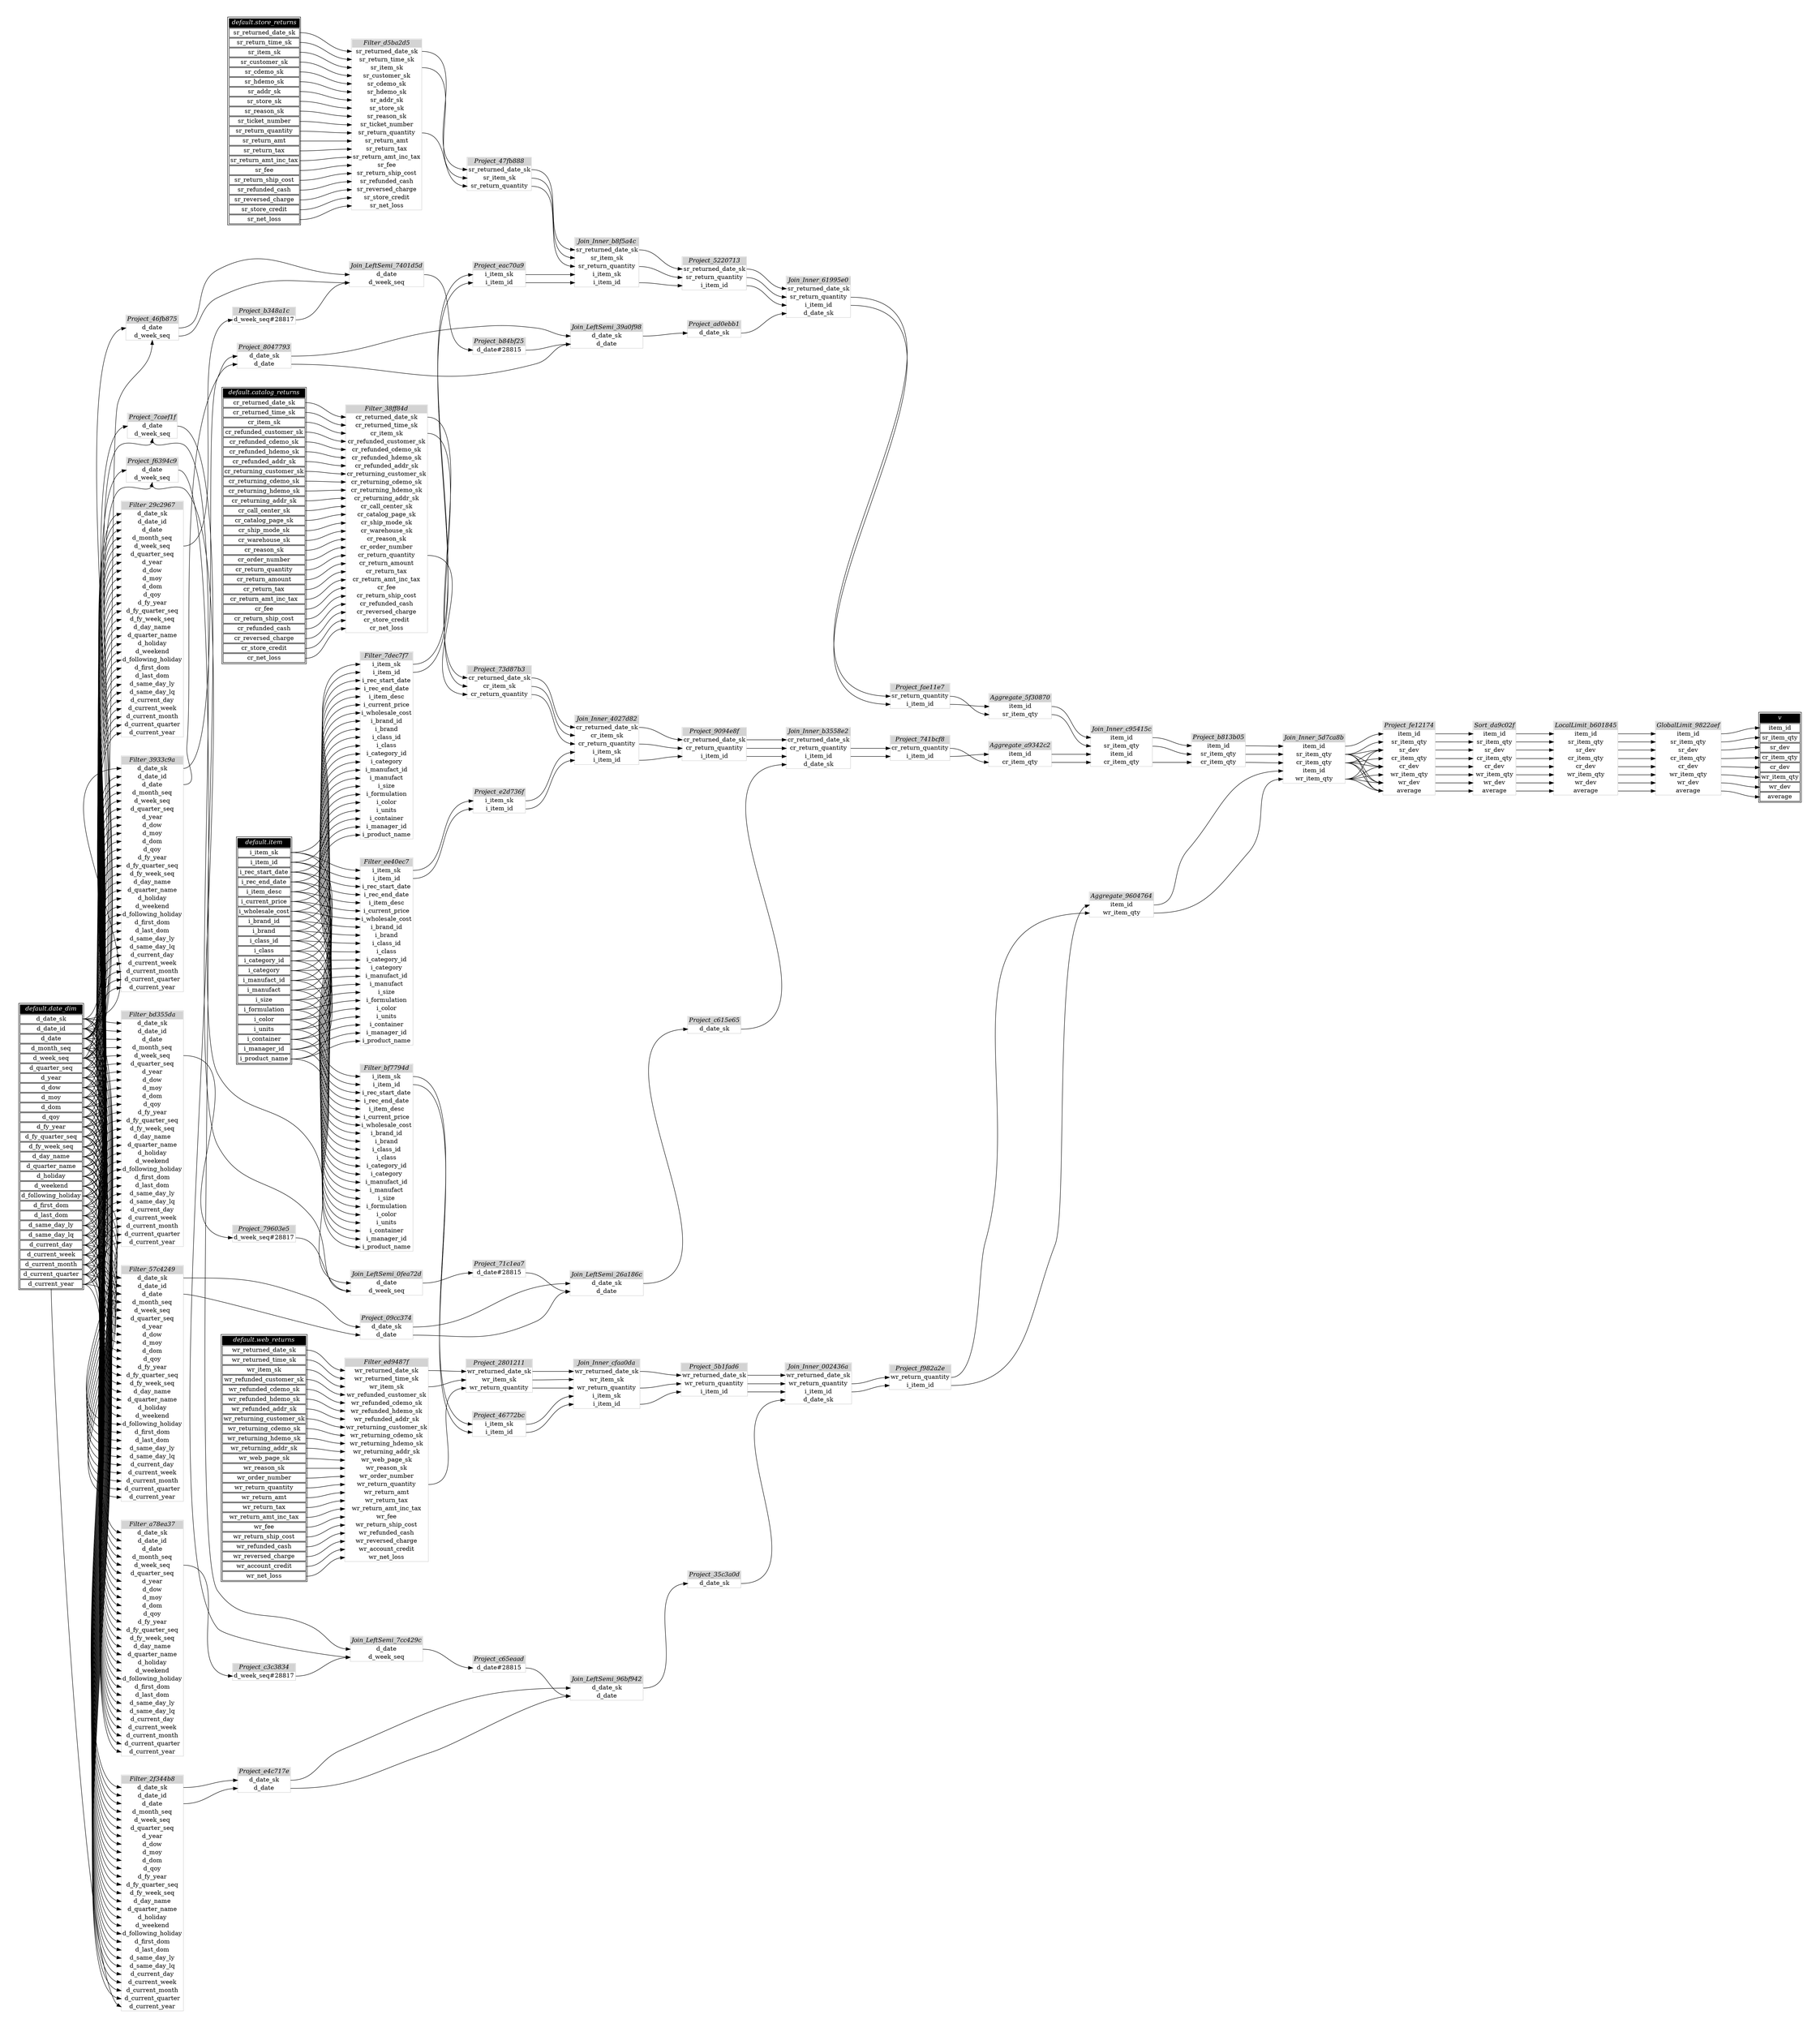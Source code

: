 // Automatically generated by TPCDSFlowTestSuite


digraph {
  graph [pad="0.5" nodesep="0.5" ranksep="1" fontname="Helvetica" rankdir=LR];
  node [shape=plaintext]

  
"Aggregate_5f30870" [label=<
<table color="lightgray" border="1" cellborder="0" cellspacing="0">
  <tr><td bgcolor="lightgray" port="nodeName"><i>Aggregate_5f30870</i></td></tr>
  <tr><td port="0">item_id</td></tr>
<tr><td port="1">sr_item_qty</td></tr>
</table>>];
     

"Aggregate_9604764" [label=<
<table color="lightgray" border="1" cellborder="0" cellspacing="0">
  <tr><td bgcolor="lightgray" port="nodeName"><i>Aggregate_9604764</i></td></tr>
  <tr><td port="0">item_id</td></tr>
<tr><td port="1">wr_item_qty</td></tr>
</table>>];
     

"Aggregate_a9342c2" [label=<
<table color="lightgray" border="1" cellborder="0" cellspacing="0">
  <tr><td bgcolor="lightgray" port="nodeName"><i>Aggregate_a9342c2</i></td></tr>
  <tr><td port="0">item_id</td></tr>
<tr><td port="1">cr_item_qty</td></tr>
</table>>];
     

"Filter_29c2967" [label=<
<table color="lightgray" border="1" cellborder="0" cellspacing="0">
  <tr><td bgcolor="lightgray" port="nodeName"><i>Filter_29c2967</i></td></tr>
  <tr><td port="0">d_date_sk</td></tr>
<tr><td port="1">d_date_id</td></tr>
<tr><td port="2">d_date</td></tr>
<tr><td port="3">d_month_seq</td></tr>
<tr><td port="4">d_week_seq</td></tr>
<tr><td port="5">d_quarter_seq</td></tr>
<tr><td port="6">d_year</td></tr>
<tr><td port="7">d_dow</td></tr>
<tr><td port="8">d_moy</td></tr>
<tr><td port="9">d_dom</td></tr>
<tr><td port="10">d_qoy</td></tr>
<tr><td port="11">d_fy_year</td></tr>
<tr><td port="12">d_fy_quarter_seq</td></tr>
<tr><td port="13">d_fy_week_seq</td></tr>
<tr><td port="14">d_day_name</td></tr>
<tr><td port="15">d_quarter_name</td></tr>
<tr><td port="16">d_holiday</td></tr>
<tr><td port="17">d_weekend</td></tr>
<tr><td port="18">d_following_holiday</td></tr>
<tr><td port="19">d_first_dom</td></tr>
<tr><td port="20">d_last_dom</td></tr>
<tr><td port="21">d_same_day_ly</td></tr>
<tr><td port="22">d_same_day_lq</td></tr>
<tr><td port="23">d_current_day</td></tr>
<tr><td port="24">d_current_week</td></tr>
<tr><td port="25">d_current_month</td></tr>
<tr><td port="26">d_current_quarter</td></tr>
<tr><td port="27">d_current_year</td></tr>
</table>>];
     

"Filter_2f344b8" [label=<
<table color="lightgray" border="1" cellborder="0" cellspacing="0">
  <tr><td bgcolor="lightgray" port="nodeName"><i>Filter_2f344b8</i></td></tr>
  <tr><td port="0">d_date_sk</td></tr>
<tr><td port="1">d_date_id</td></tr>
<tr><td port="2">d_date</td></tr>
<tr><td port="3">d_month_seq</td></tr>
<tr><td port="4">d_week_seq</td></tr>
<tr><td port="5">d_quarter_seq</td></tr>
<tr><td port="6">d_year</td></tr>
<tr><td port="7">d_dow</td></tr>
<tr><td port="8">d_moy</td></tr>
<tr><td port="9">d_dom</td></tr>
<tr><td port="10">d_qoy</td></tr>
<tr><td port="11">d_fy_year</td></tr>
<tr><td port="12">d_fy_quarter_seq</td></tr>
<tr><td port="13">d_fy_week_seq</td></tr>
<tr><td port="14">d_day_name</td></tr>
<tr><td port="15">d_quarter_name</td></tr>
<tr><td port="16">d_holiday</td></tr>
<tr><td port="17">d_weekend</td></tr>
<tr><td port="18">d_following_holiday</td></tr>
<tr><td port="19">d_first_dom</td></tr>
<tr><td port="20">d_last_dom</td></tr>
<tr><td port="21">d_same_day_ly</td></tr>
<tr><td port="22">d_same_day_lq</td></tr>
<tr><td port="23">d_current_day</td></tr>
<tr><td port="24">d_current_week</td></tr>
<tr><td port="25">d_current_month</td></tr>
<tr><td port="26">d_current_quarter</td></tr>
<tr><td port="27">d_current_year</td></tr>
</table>>];
     

"Filter_38ff84d" [label=<
<table color="lightgray" border="1" cellborder="0" cellspacing="0">
  <tr><td bgcolor="lightgray" port="nodeName"><i>Filter_38ff84d</i></td></tr>
  <tr><td port="0">cr_returned_date_sk</td></tr>
<tr><td port="1">cr_returned_time_sk</td></tr>
<tr><td port="2">cr_item_sk</td></tr>
<tr><td port="3">cr_refunded_customer_sk</td></tr>
<tr><td port="4">cr_refunded_cdemo_sk</td></tr>
<tr><td port="5">cr_refunded_hdemo_sk</td></tr>
<tr><td port="6">cr_refunded_addr_sk</td></tr>
<tr><td port="7">cr_returning_customer_sk</td></tr>
<tr><td port="8">cr_returning_cdemo_sk</td></tr>
<tr><td port="9">cr_returning_hdemo_sk</td></tr>
<tr><td port="10">cr_returning_addr_sk</td></tr>
<tr><td port="11">cr_call_center_sk</td></tr>
<tr><td port="12">cr_catalog_page_sk</td></tr>
<tr><td port="13">cr_ship_mode_sk</td></tr>
<tr><td port="14">cr_warehouse_sk</td></tr>
<tr><td port="15">cr_reason_sk</td></tr>
<tr><td port="16">cr_order_number</td></tr>
<tr><td port="17">cr_return_quantity</td></tr>
<tr><td port="18">cr_return_amount</td></tr>
<tr><td port="19">cr_return_tax</td></tr>
<tr><td port="20">cr_return_amt_inc_tax</td></tr>
<tr><td port="21">cr_fee</td></tr>
<tr><td port="22">cr_return_ship_cost</td></tr>
<tr><td port="23">cr_refunded_cash</td></tr>
<tr><td port="24">cr_reversed_charge</td></tr>
<tr><td port="25">cr_store_credit</td></tr>
<tr><td port="26">cr_net_loss</td></tr>
</table>>];
     

"Filter_3933c9a" [label=<
<table color="lightgray" border="1" cellborder="0" cellspacing="0">
  <tr><td bgcolor="lightgray" port="nodeName"><i>Filter_3933c9a</i></td></tr>
  <tr><td port="0">d_date_sk</td></tr>
<tr><td port="1">d_date_id</td></tr>
<tr><td port="2">d_date</td></tr>
<tr><td port="3">d_month_seq</td></tr>
<tr><td port="4">d_week_seq</td></tr>
<tr><td port="5">d_quarter_seq</td></tr>
<tr><td port="6">d_year</td></tr>
<tr><td port="7">d_dow</td></tr>
<tr><td port="8">d_moy</td></tr>
<tr><td port="9">d_dom</td></tr>
<tr><td port="10">d_qoy</td></tr>
<tr><td port="11">d_fy_year</td></tr>
<tr><td port="12">d_fy_quarter_seq</td></tr>
<tr><td port="13">d_fy_week_seq</td></tr>
<tr><td port="14">d_day_name</td></tr>
<tr><td port="15">d_quarter_name</td></tr>
<tr><td port="16">d_holiday</td></tr>
<tr><td port="17">d_weekend</td></tr>
<tr><td port="18">d_following_holiday</td></tr>
<tr><td port="19">d_first_dom</td></tr>
<tr><td port="20">d_last_dom</td></tr>
<tr><td port="21">d_same_day_ly</td></tr>
<tr><td port="22">d_same_day_lq</td></tr>
<tr><td port="23">d_current_day</td></tr>
<tr><td port="24">d_current_week</td></tr>
<tr><td port="25">d_current_month</td></tr>
<tr><td port="26">d_current_quarter</td></tr>
<tr><td port="27">d_current_year</td></tr>
</table>>];
     

"Filter_57c4249" [label=<
<table color="lightgray" border="1" cellborder="0" cellspacing="0">
  <tr><td bgcolor="lightgray" port="nodeName"><i>Filter_57c4249</i></td></tr>
  <tr><td port="0">d_date_sk</td></tr>
<tr><td port="1">d_date_id</td></tr>
<tr><td port="2">d_date</td></tr>
<tr><td port="3">d_month_seq</td></tr>
<tr><td port="4">d_week_seq</td></tr>
<tr><td port="5">d_quarter_seq</td></tr>
<tr><td port="6">d_year</td></tr>
<tr><td port="7">d_dow</td></tr>
<tr><td port="8">d_moy</td></tr>
<tr><td port="9">d_dom</td></tr>
<tr><td port="10">d_qoy</td></tr>
<tr><td port="11">d_fy_year</td></tr>
<tr><td port="12">d_fy_quarter_seq</td></tr>
<tr><td port="13">d_fy_week_seq</td></tr>
<tr><td port="14">d_day_name</td></tr>
<tr><td port="15">d_quarter_name</td></tr>
<tr><td port="16">d_holiday</td></tr>
<tr><td port="17">d_weekend</td></tr>
<tr><td port="18">d_following_holiday</td></tr>
<tr><td port="19">d_first_dom</td></tr>
<tr><td port="20">d_last_dom</td></tr>
<tr><td port="21">d_same_day_ly</td></tr>
<tr><td port="22">d_same_day_lq</td></tr>
<tr><td port="23">d_current_day</td></tr>
<tr><td port="24">d_current_week</td></tr>
<tr><td port="25">d_current_month</td></tr>
<tr><td port="26">d_current_quarter</td></tr>
<tr><td port="27">d_current_year</td></tr>
</table>>];
     

"Filter_7dec7f7" [label=<
<table color="lightgray" border="1" cellborder="0" cellspacing="0">
  <tr><td bgcolor="lightgray" port="nodeName"><i>Filter_7dec7f7</i></td></tr>
  <tr><td port="0">i_item_sk</td></tr>
<tr><td port="1">i_item_id</td></tr>
<tr><td port="2">i_rec_start_date</td></tr>
<tr><td port="3">i_rec_end_date</td></tr>
<tr><td port="4">i_item_desc</td></tr>
<tr><td port="5">i_current_price</td></tr>
<tr><td port="6">i_wholesale_cost</td></tr>
<tr><td port="7">i_brand_id</td></tr>
<tr><td port="8">i_brand</td></tr>
<tr><td port="9">i_class_id</td></tr>
<tr><td port="10">i_class</td></tr>
<tr><td port="11">i_category_id</td></tr>
<tr><td port="12">i_category</td></tr>
<tr><td port="13">i_manufact_id</td></tr>
<tr><td port="14">i_manufact</td></tr>
<tr><td port="15">i_size</td></tr>
<tr><td port="16">i_formulation</td></tr>
<tr><td port="17">i_color</td></tr>
<tr><td port="18">i_units</td></tr>
<tr><td port="19">i_container</td></tr>
<tr><td port="20">i_manager_id</td></tr>
<tr><td port="21">i_product_name</td></tr>
</table>>];
     

"Filter_a78ea37" [label=<
<table color="lightgray" border="1" cellborder="0" cellspacing="0">
  <tr><td bgcolor="lightgray" port="nodeName"><i>Filter_a78ea37</i></td></tr>
  <tr><td port="0">d_date_sk</td></tr>
<tr><td port="1">d_date_id</td></tr>
<tr><td port="2">d_date</td></tr>
<tr><td port="3">d_month_seq</td></tr>
<tr><td port="4">d_week_seq</td></tr>
<tr><td port="5">d_quarter_seq</td></tr>
<tr><td port="6">d_year</td></tr>
<tr><td port="7">d_dow</td></tr>
<tr><td port="8">d_moy</td></tr>
<tr><td port="9">d_dom</td></tr>
<tr><td port="10">d_qoy</td></tr>
<tr><td port="11">d_fy_year</td></tr>
<tr><td port="12">d_fy_quarter_seq</td></tr>
<tr><td port="13">d_fy_week_seq</td></tr>
<tr><td port="14">d_day_name</td></tr>
<tr><td port="15">d_quarter_name</td></tr>
<tr><td port="16">d_holiday</td></tr>
<tr><td port="17">d_weekend</td></tr>
<tr><td port="18">d_following_holiday</td></tr>
<tr><td port="19">d_first_dom</td></tr>
<tr><td port="20">d_last_dom</td></tr>
<tr><td port="21">d_same_day_ly</td></tr>
<tr><td port="22">d_same_day_lq</td></tr>
<tr><td port="23">d_current_day</td></tr>
<tr><td port="24">d_current_week</td></tr>
<tr><td port="25">d_current_month</td></tr>
<tr><td port="26">d_current_quarter</td></tr>
<tr><td port="27">d_current_year</td></tr>
</table>>];
     

"Filter_bd355da" [label=<
<table color="lightgray" border="1" cellborder="0" cellspacing="0">
  <tr><td bgcolor="lightgray" port="nodeName"><i>Filter_bd355da</i></td></tr>
  <tr><td port="0">d_date_sk</td></tr>
<tr><td port="1">d_date_id</td></tr>
<tr><td port="2">d_date</td></tr>
<tr><td port="3">d_month_seq</td></tr>
<tr><td port="4">d_week_seq</td></tr>
<tr><td port="5">d_quarter_seq</td></tr>
<tr><td port="6">d_year</td></tr>
<tr><td port="7">d_dow</td></tr>
<tr><td port="8">d_moy</td></tr>
<tr><td port="9">d_dom</td></tr>
<tr><td port="10">d_qoy</td></tr>
<tr><td port="11">d_fy_year</td></tr>
<tr><td port="12">d_fy_quarter_seq</td></tr>
<tr><td port="13">d_fy_week_seq</td></tr>
<tr><td port="14">d_day_name</td></tr>
<tr><td port="15">d_quarter_name</td></tr>
<tr><td port="16">d_holiday</td></tr>
<tr><td port="17">d_weekend</td></tr>
<tr><td port="18">d_following_holiday</td></tr>
<tr><td port="19">d_first_dom</td></tr>
<tr><td port="20">d_last_dom</td></tr>
<tr><td port="21">d_same_day_ly</td></tr>
<tr><td port="22">d_same_day_lq</td></tr>
<tr><td port="23">d_current_day</td></tr>
<tr><td port="24">d_current_week</td></tr>
<tr><td port="25">d_current_month</td></tr>
<tr><td port="26">d_current_quarter</td></tr>
<tr><td port="27">d_current_year</td></tr>
</table>>];
     

"Filter_bf7794d" [label=<
<table color="lightgray" border="1" cellborder="0" cellspacing="0">
  <tr><td bgcolor="lightgray" port="nodeName"><i>Filter_bf7794d</i></td></tr>
  <tr><td port="0">i_item_sk</td></tr>
<tr><td port="1">i_item_id</td></tr>
<tr><td port="2">i_rec_start_date</td></tr>
<tr><td port="3">i_rec_end_date</td></tr>
<tr><td port="4">i_item_desc</td></tr>
<tr><td port="5">i_current_price</td></tr>
<tr><td port="6">i_wholesale_cost</td></tr>
<tr><td port="7">i_brand_id</td></tr>
<tr><td port="8">i_brand</td></tr>
<tr><td port="9">i_class_id</td></tr>
<tr><td port="10">i_class</td></tr>
<tr><td port="11">i_category_id</td></tr>
<tr><td port="12">i_category</td></tr>
<tr><td port="13">i_manufact_id</td></tr>
<tr><td port="14">i_manufact</td></tr>
<tr><td port="15">i_size</td></tr>
<tr><td port="16">i_formulation</td></tr>
<tr><td port="17">i_color</td></tr>
<tr><td port="18">i_units</td></tr>
<tr><td port="19">i_container</td></tr>
<tr><td port="20">i_manager_id</td></tr>
<tr><td port="21">i_product_name</td></tr>
</table>>];
     

"Filter_d5ba2d5" [label=<
<table color="lightgray" border="1" cellborder="0" cellspacing="0">
  <tr><td bgcolor="lightgray" port="nodeName"><i>Filter_d5ba2d5</i></td></tr>
  <tr><td port="0">sr_returned_date_sk</td></tr>
<tr><td port="1">sr_return_time_sk</td></tr>
<tr><td port="2">sr_item_sk</td></tr>
<tr><td port="3">sr_customer_sk</td></tr>
<tr><td port="4">sr_cdemo_sk</td></tr>
<tr><td port="5">sr_hdemo_sk</td></tr>
<tr><td port="6">sr_addr_sk</td></tr>
<tr><td port="7">sr_store_sk</td></tr>
<tr><td port="8">sr_reason_sk</td></tr>
<tr><td port="9">sr_ticket_number</td></tr>
<tr><td port="10">sr_return_quantity</td></tr>
<tr><td port="11">sr_return_amt</td></tr>
<tr><td port="12">sr_return_tax</td></tr>
<tr><td port="13">sr_return_amt_inc_tax</td></tr>
<tr><td port="14">sr_fee</td></tr>
<tr><td port="15">sr_return_ship_cost</td></tr>
<tr><td port="16">sr_refunded_cash</td></tr>
<tr><td port="17">sr_reversed_charge</td></tr>
<tr><td port="18">sr_store_credit</td></tr>
<tr><td port="19">sr_net_loss</td></tr>
</table>>];
     

"Filter_ed9487f" [label=<
<table color="lightgray" border="1" cellborder="0" cellspacing="0">
  <tr><td bgcolor="lightgray" port="nodeName"><i>Filter_ed9487f</i></td></tr>
  <tr><td port="0">wr_returned_date_sk</td></tr>
<tr><td port="1">wr_returned_time_sk</td></tr>
<tr><td port="2">wr_item_sk</td></tr>
<tr><td port="3">wr_refunded_customer_sk</td></tr>
<tr><td port="4">wr_refunded_cdemo_sk</td></tr>
<tr><td port="5">wr_refunded_hdemo_sk</td></tr>
<tr><td port="6">wr_refunded_addr_sk</td></tr>
<tr><td port="7">wr_returning_customer_sk</td></tr>
<tr><td port="8">wr_returning_cdemo_sk</td></tr>
<tr><td port="9">wr_returning_hdemo_sk</td></tr>
<tr><td port="10">wr_returning_addr_sk</td></tr>
<tr><td port="11">wr_web_page_sk</td></tr>
<tr><td port="12">wr_reason_sk</td></tr>
<tr><td port="13">wr_order_number</td></tr>
<tr><td port="14">wr_return_quantity</td></tr>
<tr><td port="15">wr_return_amt</td></tr>
<tr><td port="16">wr_return_tax</td></tr>
<tr><td port="17">wr_return_amt_inc_tax</td></tr>
<tr><td port="18">wr_fee</td></tr>
<tr><td port="19">wr_return_ship_cost</td></tr>
<tr><td port="20">wr_refunded_cash</td></tr>
<tr><td port="21">wr_reversed_charge</td></tr>
<tr><td port="22">wr_account_credit</td></tr>
<tr><td port="23">wr_net_loss</td></tr>
</table>>];
     

"Filter_ee40ec7" [label=<
<table color="lightgray" border="1" cellborder="0" cellspacing="0">
  <tr><td bgcolor="lightgray" port="nodeName"><i>Filter_ee40ec7</i></td></tr>
  <tr><td port="0">i_item_sk</td></tr>
<tr><td port="1">i_item_id</td></tr>
<tr><td port="2">i_rec_start_date</td></tr>
<tr><td port="3">i_rec_end_date</td></tr>
<tr><td port="4">i_item_desc</td></tr>
<tr><td port="5">i_current_price</td></tr>
<tr><td port="6">i_wholesale_cost</td></tr>
<tr><td port="7">i_brand_id</td></tr>
<tr><td port="8">i_brand</td></tr>
<tr><td port="9">i_class_id</td></tr>
<tr><td port="10">i_class</td></tr>
<tr><td port="11">i_category_id</td></tr>
<tr><td port="12">i_category</td></tr>
<tr><td port="13">i_manufact_id</td></tr>
<tr><td port="14">i_manufact</td></tr>
<tr><td port="15">i_size</td></tr>
<tr><td port="16">i_formulation</td></tr>
<tr><td port="17">i_color</td></tr>
<tr><td port="18">i_units</td></tr>
<tr><td port="19">i_container</td></tr>
<tr><td port="20">i_manager_id</td></tr>
<tr><td port="21">i_product_name</td></tr>
</table>>];
     

"GlobalLimit_9822aef" [label=<
<table color="lightgray" border="1" cellborder="0" cellspacing="0">
  <tr><td bgcolor="lightgray" port="nodeName"><i>GlobalLimit_9822aef</i></td></tr>
  <tr><td port="0">item_id</td></tr>
<tr><td port="1">sr_item_qty</td></tr>
<tr><td port="2">sr_dev</td></tr>
<tr><td port="3">cr_item_qty</td></tr>
<tr><td port="4">cr_dev</td></tr>
<tr><td port="5">wr_item_qty</td></tr>
<tr><td port="6">wr_dev</td></tr>
<tr><td port="7">average</td></tr>
</table>>];
     

"Join_Inner_002436a" [label=<
<table color="lightgray" border="1" cellborder="0" cellspacing="0">
  <tr><td bgcolor="lightgray" port="nodeName"><i>Join_Inner_002436a</i></td></tr>
  <tr><td port="0">wr_returned_date_sk</td></tr>
<tr><td port="1">wr_return_quantity</td></tr>
<tr><td port="2">i_item_id</td></tr>
<tr><td port="3">d_date_sk</td></tr>
</table>>];
     

"Join_Inner_4027d82" [label=<
<table color="lightgray" border="1" cellborder="0" cellspacing="0">
  <tr><td bgcolor="lightgray" port="nodeName"><i>Join_Inner_4027d82</i></td></tr>
  <tr><td port="0">cr_returned_date_sk</td></tr>
<tr><td port="1">cr_item_sk</td></tr>
<tr><td port="2">cr_return_quantity</td></tr>
<tr><td port="3">i_item_sk</td></tr>
<tr><td port="4">i_item_id</td></tr>
</table>>];
     

"Join_Inner_5d7ca8b" [label=<
<table color="lightgray" border="1" cellborder="0" cellspacing="0">
  <tr><td bgcolor="lightgray" port="nodeName"><i>Join_Inner_5d7ca8b</i></td></tr>
  <tr><td port="0">item_id</td></tr>
<tr><td port="1">sr_item_qty</td></tr>
<tr><td port="2">cr_item_qty</td></tr>
<tr><td port="3">item_id</td></tr>
<tr><td port="4">wr_item_qty</td></tr>
</table>>];
     

"Join_Inner_61995e0" [label=<
<table color="lightgray" border="1" cellborder="0" cellspacing="0">
  <tr><td bgcolor="lightgray" port="nodeName"><i>Join_Inner_61995e0</i></td></tr>
  <tr><td port="0">sr_returned_date_sk</td></tr>
<tr><td port="1">sr_return_quantity</td></tr>
<tr><td port="2">i_item_id</td></tr>
<tr><td port="3">d_date_sk</td></tr>
</table>>];
     

"Join_Inner_b3558e2" [label=<
<table color="lightgray" border="1" cellborder="0" cellspacing="0">
  <tr><td bgcolor="lightgray" port="nodeName"><i>Join_Inner_b3558e2</i></td></tr>
  <tr><td port="0">cr_returned_date_sk</td></tr>
<tr><td port="1">cr_return_quantity</td></tr>
<tr><td port="2">i_item_id</td></tr>
<tr><td port="3">d_date_sk</td></tr>
</table>>];
     

"Join_Inner_b8f5a4c" [label=<
<table color="lightgray" border="1" cellborder="0" cellspacing="0">
  <tr><td bgcolor="lightgray" port="nodeName"><i>Join_Inner_b8f5a4c</i></td></tr>
  <tr><td port="0">sr_returned_date_sk</td></tr>
<tr><td port="1">sr_item_sk</td></tr>
<tr><td port="2">sr_return_quantity</td></tr>
<tr><td port="3">i_item_sk</td></tr>
<tr><td port="4">i_item_id</td></tr>
</table>>];
     

"Join_Inner_c95415c" [label=<
<table color="lightgray" border="1" cellborder="0" cellspacing="0">
  <tr><td bgcolor="lightgray" port="nodeName"><i>Join_Inner_c95415c</i></td></tr>
  <tr><td port="0">item_id</td></tr>
<tr><td port="1">sr_item_qty</td></tr>
<tr><td port="2">item_id</td></tr>
<tr><td port="3">cr_item_qty</td></tr>
</table>>];
     

"Join_Inner_cfaa0da" [label=<
<table color="lightgray" border="1" cellborder="0" cellspacing="0">
  <tr><td bgcolor="lightgray" port="nodeName"><i>Join_Inner_cfaa0da</i></td></tr>
  <tr><td port="0">wr_returned_date_sk</td></tr>
<tr><td port="1">wr_item_sk</td></tr>
<tr><td port="2">wr_return_quantity</td></tr>
<tr><td port="3">i_item_sk</td></tr>
<tr><td port="4">i_item_id</td></tr>
</table>>];
     

"Join_LeftSemi_0fea72d" [label=<
<table color="lightgray" border="1" cellborder="0" cellspacing="0">
  <tr><td bgcolor="lightgray" port="nodeName"><i>Join_LeftSemi_0fea72d</i></td></tr>
  <tr><td port="0">d_date</td></tr>
<tr><td port="1">d_week_seq</td></tr>
</table>>];
     

"Join_LeftSemi_26a186c" [label=<
<table color="lightgray" border="1" cellborder="0" cellspacing="0">
  <tr><td bgcolor="lightgray" port="nodeName"><i>Join_LeftSemi_26a186c</i></td></tr>
  <tr><td port="0">d_date_sk</td></tr>
<tr><td port="1">d_date</td></tr>
</table>>];
     

"Join_LeftSemi_39a0f98" [label=<
<table color="lightgray" border="1" cellborder="0" cellspacing="0">
  <tr><td bgcolor="lightgray" port="nodeName"><i>Join_LeftSemi_39a0f98</i></td></tr>
  <tr><td port="0">d_date_sk</td></tr>
<tr><td port="1">d_date</td></tr>
</table>>];
     

"Join_LeftSemi_7401d5d" [label=<
<table color="lightgray" border="1" cellborder="0" cellspacing="0">
  <tr><td bgcolor="lightgray" port="nodeName"><i>Join_LeftSemi_7401d5d</i></td></tr>
  <tr><td port="0">d_date</td></tr>
<tr><td port="1">d_week_seq</td></tr>
</table>>];
     

"Join_LeftSemi_7cc429c" [label=<
<table color="lightgray" border="1" cellborder="0" cellspacing="0">
  <tr><td bgcolor="lightgray" port="nodeName"><i>Join_LeftSemi_7cc429c</i></td></tr>
  <tr><td port="0">d_date</td></tr>
<tr><td port="1">d_week_seq</td></tr>
</table>>];
     

"Join_LeftSemi_96bf942" [label=<
<table color="lightgray" border="1" cellborder="0" cellspacing="0">
  <tr><td bgcolor="lightgray" port="nodeName"><i>Join_LeftSemi_96bf942</i></td></tr>
  <tr><td port="0">d_date_sk</td></tr>
<tr><td port="1">d_date</td></tr>
</table>>];
     

"LocalLimit_b601845" [label=<
<table color="lightgray" border="1" cellborder="0" cellspacing="0">
  <tr><td bgcolor="lightgray" port="nodeName"><i>LocalLimit_b601845</i></td></tr>
  <tr><td port="0">item_id</td></tr>
<tr><td port="1">sr_item_qty</td></tr>
<tr><td port="2">sr_dev</td></tr>
<tr><td port="3">cr_item_qty</td></tr>
<tr><td port="4">cr_dev</td></tr>
<tr><td port="5">wr_item_qty</td></tr>
<tr><td port="6">wr_dev</td></tr>
<tr><td port="7">average</td></tr>
</table>>];
     

"Project_09cc374" [label=<
<table color="lightgray" border="1" cellborder="0" cellspacing="0">
  <tr><td bgcolor="lightgray" port="nodeName"><i>Project_09cc374</i></td></tr>
  <tr><td port="0">d_date_sk</td></tr>
<tr><td port="1">d_date</td></tr>
</table>>];
     

"Project_2801211" [label=<
<table color="lightgray" border="1" cellborder="0" cellspacing="0">
  <tr><td bgcolor="lightgray" port="nodeName"><i>Project_2801211</i></td></tr>
  <tr><td port="0">wr_returned_date_sk</td></tr>
<tr><td port="1">wr_item_sk</td></tr>
<tr><td port="2">wr_return_quantity</td></tr>
</table>>];
     

"Project_35c3a0d" [label=<
<table color="lightgray" border="1" cellborder="0" cellspacing="0">
  <tr><td bgcolor="lightgray" port="nodeName"><i>Project_35c3a0d</i></td></tr>
  <tr><td port="0">d_date_sk</td></tr>
</table>>];
     

"Project_46772bc" [label=<
<table color="lightgray" border="1" cellborder="0" cellspacing="0">
  <tr><td bgcolor="lightgray" port="nodeName"><i>Project_46772bc</i></td></tr>
  <tr><td port="0">i_item_sk</td></tr>
<tr><td port="1">i_item_id</td></tr>
</table>>];
     

"Project_46fb875" [label=<
<table color="lightgray" border="1" cellborder="0" cellspacing="0">
  <tr><td bgcolor="lightgray" port="nodeName"><i>Project_46fb875</i></td></tr>
  <tr><td port="0">d_date</td></tr>
<tr><td port="1">d_week_seq</td></tr>
</table>>];
     

"Project_47fb888" [label=<
<table color="lightgray" border="1" cellborder="0" cellspacing="0">
  <tr><td bgcolor="lightgray" port="nodeName"><i>Project_47fb888</i></td></tr>
  <tr><td port="0">sr_returned_date_sk</td></tr>
<tr><td port="1">sr_item_sk</td></tr>
<tr><td port="2">sr_return_quantity</td></tr>
</table>>];
     

"Project_5220713" [label=<
<table color="lightgray" border="1" cellborder="0" cellspacing="0">
  <tr><td bgcolor="lightgray" port="nodeName"><i>Project_5220713</i></td></tr>
  <tr><td port="0">sr_returned_date_sk</td></tr>
<tr><td port="1">sr_return_quantity</td></tr>
<tr><td port="2">i_item_id</td></tr>
</table>>];
     

"Project_5b1fad6" [label=<
<table color="lightgray" border="1" cellborder="0" cellspacing="0">
  <tr><td bgcolor="lightgray" port="nodeName"><i>Project_5b1fad6</i></td></tr>
  <tr><td port="0">wr_returned_date_sk</td></tr>
<tr><td port="1">wr_return_quantity</td></tr>
<tr><td port="2">i_item_id</td></tr>
</table>>];
     

"Project_71c1ea7" [label=<
<table color="lightgray" border="1" cellborder="0" cellspacing="0">
  <tr><td bgcolor="lightgray" port="nodeName"><i>Project_71c1ea7</i></td></tr>
  <tr><td port="0">d_date#28815</td></tr>
</table>>];
     

"Project_73d87b3" [label=<
<table color="lightgray" border="1" cellborder="0" cellspacing="0">
  <tr><td bgcolor="lightgray" port="nodeName"><i>Project_73d87b3</i></td></tr>
  <tr><td port="0">cr_returned_date_sk</td></tr>
<tr><td port="1">cr_item_sk</td></tr>
<tr><td port="2">cr_return_quantity</td></tr>
</table>>];
     

"Project_741bcf8" [label=<
<table color="lightgray" border="1" cellborder="0" cellspacing="0">
  <tr><td bgcolor="lightgray" port="nodeName"><i>Project_741bcf8</i></td></tr>
  <tr><td port="0">cr_return_quantity</td></tr>
<tr><td port="1">i_item_id</td></tr>
</table>>];
     

"Project_79603e5" [label=<
<table color="lightgray" border="1" cellborder="0" cellspacing="0">
  <tr><td bgcolor="lightgray" port="nodeName"><i>Project_79603e5</i></td></tr>
  <tr><td port="0">d_week_seq#28817</td></tr>
</table>>];
     

"Project_7caef1f" [label=<
<table color="lightgray" border="1" cellborder="0" cellspacing="0">
  <tr><td bgcolor="lightgray" port="nodeName"><i>Project_7caef1f</i></td></tr>
  <tr><td port="0">d_date</td></tr>
<tr><td port="1">d_week_seq</td></tr>
</table>>];
     

"Project_8047793" [label=<
<table color="lightgray" border="1" cellborder="0" cellspacing="0">
  <tr><td bgcolor="lightgray" port="nodeName"><i>Project_8047793</i></td></tr>
  <tr><td port="0">d_date_sk</td></tr>
<tr><td port="1">d_date</td></tr>
</table>>];
     

"Project_9094e8f" [label=<
<table color="lightgray" border="1" cellborder="0" cellspacing="0">
  <tr><td bgcolor="lightgray" port="nodeName"><i>Project_9094e8f</i></td></tr>
  <tr><td port="0">cr_returned_date_sk</td></tr>
<tr><td port="1">cr_return_quantity</td></tr>
<tr><td port="2">i_item_id</td></tr>
</table>>];
     

"Project_ad0ebb1" [label=<
<table color="lightgray" border="1" cellborder="0" cellspacing="0">
  <tr><td bgcolor="lightgray" port="nodeName"><i>Project_ad0ebb1</i></td></tr>
  <tr><td port="0">d_date_sk</td></tr>
</table>>];
     

"Project_b348a1c" [label=<
<table color="lightgray" border="1" cellborder="0" cellspacing="0">
  <tr><td bgcolor="lightgray" port="nodeName"><i>Project_b348a1c</i></td></tr>
  <tr><td port="0">d_week_seq#28817</td></tr>
</table>>];
     

"Project_b813b05" [label=<
<table color="lightgray" border="1" cellborder="0" cellspacing="0">
  <tr><td bgcolor="lightgray" port="nodeName"><i>Project_b813b05</i></td></tr>
  <tr><td port="0">item_id</td></tr>
<tr><td port="1">sr_item_qty</td></tr>
<tr><td port="2">cr_item_qty</td></tr>
</table>>];
     

"Project_b84bf25" [label=<
<table color="lightgray" border="1" cellborder="0" cellspacing="0">
  <tr><td bgcolor="lightgray" port="nodeName"><i>Project_b84bf25</i></td></tr>
  <tr><td port="0">d_date#28815</td></tr>
</table>>];
     

"Project_c3c3834" [label=<
<table color="lightgray" border="1" cellborder="0" cellspacing="0">
  <tr><td bgcolor="lightgray" port="nodeName"><i>Project_c3c3834</i></td></tr>
  <tr><td port="0">d_week_seq#28817</td></tr>
</table>>];
     

"Project_c615e65" [label=<
<table color="lightgray" border="1" cellborder="0" cellspacing="0">
  <tr><td bgcolor="lightgray" port="nodeName"><i>Project_c615e65</i></td></tr>
  <tr><td port="0">d_date_sk</td></tr>
</table>>];
     

"Project_c65eaad" [label=<
<table color="lightgray" border="1" cellborder="0" cellspacing="0">
  <tr><td bgcolor="lightgray" port="nodeName"><i>Project_c65eaad</i></td></tr>
  <tr><td port="0">d_date#28815</td></tr>
</table>>];
     

"Project_e2d736f" [label=<
<table color="lightgray" border="1" cellborder="0" cellspacing="0">
  <tr><td bgcolor="lightgray" port="nodeName"><i>Project_e2d736f</i></td></tr>
  <tr><td port="0">i_item_sk</td></tr>
<tr><td port="1">i_item_id</td></tr>
</table>>];
     

"Project_e4c717e" [label=<
<table color="lightgray" border="1" cellborder="0" cellspacing="0">
  <tr><td bgcolor="lightgray" port="nodeName"><i>Project_e4c717e</i></td></tr>
  <tr><td port="0">d_date_sk</td></tr>
<tr><td port="1">d_date</td></tr>
</table>>];
     

"Project_eac70a9" [label=<
<table color="lightgray" border="1" cellborder="0" cellspacing="0">
  <tr><td bgcolor="lightgray" port="nodeName"><i>Project_eac70a9</i></td></tr>
  <tr><td port="0">i_item_sk</td></tr>
<tr><td port="1">i_item_id</td></tr>
</table>>];
     

"Project_f6394c9" [label=<
<table color="lightgray" border="1" cellborder="0" cellspacing="0">
  <tr><td bgcolor="lightgray" port="nodeName"><i>Project_f6394c9</i></td></tr>
  <tr><td port="0">d_date</td></tr>
<tr><td port="1">d_week_seq</td></tr>
</table>>];
     

"Project_f982a2e" [label=<
<table color="lightgray" border="1" cellborder="0" cellspacing="0">
  <tr><td bgcolor="lightgray" port="nodeName"><i>Project_f982a2e</i></td></tr>
  <tr><td port="0">wr_return_quantity</td></tr>
<tr><td port="1">i_item_id</td></tr>
</table>>];
     

"Project_fae11e7" [label=<
<table color="lightgray" border="1" cellborder="0" cellspacing="0">
  <tr><td bgcolor="lightgray" port="nodeName"><i>Project_fae11e7</i></td></tr>
  <tr><td port="0">sr_return_quantity</td></tr>
<tr><td port="1">i_item_id</td></tr>
</table>>];
     

"Project_fe12174" [label=<
<table color="lightgray" border="1" cellborder="0" cellspacing="0">
  <tr><td bgcolor="lightgray" port="nodeName"><i>Project_fe12174</i></td></tr>
  <tr><td port="0">item_id</td></tr>
<tr><td port="1">sr_item_qty</td></tr>
<tr><td port="2">sr_dev</td></tr>
<tr><td port="3">cr_item_qty</td></tr>
<tr><td port="4">cr_dev</td></tr>
<tr><td port="5">wr_item_qty</td></tr>
<tr><td port="6">wr_dev</td></tr>
<tr><td port="7">average</td></tr>
</table>>];
     

"Sort_da9c02f" [label=<
<table color="lightgray" border="1" cellborder="0" cellspacing="0">
  <tr><td bgcolor="lightgray" port="nodeName"><i>Sort_da9c02f</i></td></tr>
  <tr><td port="0">item_id</td></tr>
<tr><td port="1">sr_item_qty</td></tr>
<tr><td port="2">sr_dev</td></tr>
<tr><td port="3">cr_item_qty</td></tr>
<tr><td port="4">cr_dev</td></tr>
<tr><td port="5">wr_item_qty</td></tr>
<tr><td port="6">wr_dev</td></tr>
<tr><td port="7">average</td></tr>
</table>>];
     

"default.catalog_returns" [color="black" label=<
<table>
  <tr><td bgcolor="black" port="nodeName"><i><font color="white">default.catalog_returns</font></i></td></tr>
  <tr><td port="0">cr_returned_date_sk</td></tr>
<tr><td port="1">cr_returned_time_sk</td></tr>
<tr><td port="2">cr_item_sk</td></tr>
<tr><td port="3">cr_refunded_customer_sk</td></tr>
<tr><td port="4">cr_refunded_cdemo_sk</td></tr>
<tr><td port="5">cr_refunded_hdemo_sk</td></tr>
<tr><td port="6">cr_refunded_addr_sk</td></tr>
<tr><td port="7">cr_returning_customer_sk</td></tr>
<tr><td port="8">cr_returning_cdemo_sk</td></tr>
<tr><td port="9">cr_returning_hdemo_sk</td></tr>
<tr><td port="10">cr_returning_addr_sk</td></tr>
<tr><td port="11">cr_call_center_sk</td></tr>
<tr><td port="12">cr_catalog_page_sk</td></tr>
<tr><td port="13">cr_ship_mode_sk</td></tr>
<tr><td port="14">cr_warehouse_sk</td></tr>
<tr><td port="15">cr_reason_sk</td></tr>
<tr><td port="16">cr_order_number</td></tr>
<tr><td port="17">cr_return_quantity</td></tr>
<tr><td port="18">cr_return_amount</td></tr>
<tr><td port="19">cr_return_tax</td></tr>
<tr><td port="20">cr_return_amt_inc_tax</td></tr>
<tr><td port="21">cr_fee</td></tr>
<tr><td port="22">cr_return_ship_cost</td></tr>
<tr><td port="23">cr_refunded_cash</td></tr>
<tr><td port="24">cr_reversed_charge</td></tr>
<tr><td port="25">cr_store_credit</td></tr>
<tr><td port="26">cr_net_loss</td></tr>
</table>>];
     

"default.date_dim" [color="black" label=<
<table>
  <tr><td bgcolor="black" port="nodeName"><i><font color="white">default.date_dim</font></i></td></tr>
  <tr><td port="0">d_date_sk</td></tr>
<tr><td port="1">d_date_id</td></tr>
<tr><td port="2">d_date</td></tr>
<tr><td port="3">d_month_seq</td></tr>
<tr><td port="4">d_week_seq</td></tr>
<tr><td port="5">d_quarter_seq</td></tr>
<tr><td port="6">d_year</td></tr>
<tr><td port="7">d_dow</td></tr>
<tr><td port="8">d_moy</td></tr>
<tr><td port="9">d_dom</td></tr>
<tr><td port="10">d_qoy</td></tr>
<tr><td port="11">d_fy_year</td></tr>
<tr><td port="12">d_fy_quarter_seq</td></tr>
<tr><td port="13">d_fy_week_seq</td></tr>
<tr><td port="14">d_day_name</td></tr>
<tr><td port="15">d_quarter_name</td></tr>
<tr><td port="16">d_holiday</td></tr>
<tr><td port="17">d_weekend</td></tr>
<tr><td port="18">d_following_holiday</td></tr>
<tr><td port="19">d_first_dom</td></tr>
<tr><td port="20">d_last_dom</td></tr>
<tr><td port="21">d_same_day_ly</td></tr>
<tr><td port="22">d_same_day_lq</td></tr>
<tr><td port="23">d_current_day</td></tr>
<tr><td port="24">d_current_week</td></tr>
<tr><td port="25">d_current_month</td></tr>
<tr><td port="26">d_current_quarter</td></tr>
<tr><td port="27">d_current_year</td></tr>
</table>>];
     

"default.item" [color="black" label=<
<table>
  <tr><td bgcolor="black" port="nodeName"><i><font color="white">default.item</font></i></td></tr>
  <tr><td port="0">i_item_sk</td></tr>
<tr><td port="1">i_item_id</td></tr>
<tr><td port="2">i_rec_start_date</td></tr>
<tr><td port="3">i_rec_end_date</td></tr>
<tr><td port="4">i_item_desc</td></tr>
<tr><td port="5">i_current_price</td></tr>
<tr><td port="6">i_wholesale_cost</td></tr>
<tr><td port="7">i_brand_id</td></tr>
<tr><td port="8">i_brand</td></tr>
<tr><td port="9">i_class_id</td></tr>
<tr><td port="10">i_class</td></tr>
<tr><td port="11">i_category_id</td></tr>
<tr><td port="12">i_category</td></tr>
<tr><td port="13">i_manufact_id</td></tr>
<tr><td port="14">i_manufact</td></tr>
<tr><td port="15">i_size</td></tr>
<tr><td port="16">i_formulation</td></tr>
<tr><td port="17">i_color</td></tr>
<tr><td port="18">i_units</td></tr>
<tr><td port="19">i_container</td></tr>
<tr><td port="20">i_manager_id</td></tr>
<tr><td port="21">i_product_name</td></tr>
</table>>];
     

"default.store_returns" [color="black" label=<
<table>
  <tr><td bgcolor="black" port="nodeName"><i><font color="white">default.store_returns</font></i></td></tr>
  <tr><td port="0">sr_returned_date_sk</td></tr>
<tr><td port="1">sr_return_time_sk</td></tr>
<tr><td port="2">sr_item_sk</td></tr>
<tr><td port="3">sr_customer_sk</td></tr>
<tr><td port="4">sr_cdemo_sk</td></tr>
<tr><td port="5">sr_hdemo_sk</td></tr>
<tr><td port="6">sr_addr_sk</td></tr>
<tr><td port="7">sr_store_sk</td></tr>
<tr><td port="8">sr_reason_sk</td></tr>
<tr><td port="9">sr_ticket_number</td></tr>
<tr><td port="10">sr_return_quantity</td></tr>
<tr><td port="11">sr_return_amt</td></tr>
<tr><td port="12">sr_return_tax</td></tr>
<tr><td port="13">sr_return_amt_inc_tax</td></tr>
<tr><td port="14">sr_fee</td></tr>
<tr><td port="15">sr_return_ship_cost</td></tr>
<tr><td port="16">sr_refunded_cash</td></tr>
<tr><td port="17">sr_reversed_charge</td></tr>
<tr><td port="18">sr_store_credit</td></tr>
<tr><td port="19">sr_net_loss</td></tr>
</table>>];
     

"default.web_returns" [color="black" label=<
<table>
  <tr><td bgcolor="black" port="nodeName"><i><font color="white">default.web_returns</font></i></td></tr>
  <tr><td port="0">wr_returned_date_sk</td></tr>
<tr><td port="1">wr_returned_time_sk</td></tr>
<tr><td port="2">wr_item_sk</td></tr>
<tr><td port="3">wr_refunded_customer_sk</td></tr>
<tr><td port="4">wr_refunded_cdemo_sk</td></tr>
<tr><td port="5">wr_refunded_hdemo_sk</td></tr>
<tr><td port="6">wr_refunded_addr_sk</td></tr>
<tr><td port="7">wr_returning_customer_sk</td></tr>
<tr><td port="8">wr_returning_cdemo_sk</td></tr>
<tr><td port="9">wr_returning_hdemo_sk</td></tr>
<tr><td port="10">wr_returning_addr_sk</td></tr>
<tr><td port="11">wr_web_page_sk</td></tr>
<tr><td port="12">wr_reason_sk</td></tr>
<tr><td port="13">wr_order_number</td></tr>
<tr><td port="14">wr_return_quantity</td></tr>
<tr><td port="15">wr_return_amt</td></tr>
<tr><td port="16">wr_return_tax</td></tr>
<tr><td port="17">wr_return_amt_inc_tax</td></tr>
<tr><td port="18">wr_fee</td></tr>
<tr><td port="19">wr_return_ship_cost</td></tr>
<tr><td port="20">wr_refunded_cash</td></tr>
<tr><td port="21">wr_reversed_charge</td></tr>
<tr><td port="22">wr_account_credit</td></tr>
<tr><td port="23">wr_net_loss</td></tr>
</table>>];
     

"v" [color="black" label=<
<table>
  <tr><td bgcolor="black" port="nodeName"><i><font color="white">v</font></i></td></tr>
  <tr><td port="0">item_id</td></tr>
<tr><td port="1">sr_item_qty</td></tr>
<tr><td port="2">sr_dev</td></tr>
<tr><td port="3">cr_item_qty</td></tr>
<tr><td port="4">cr_dev</td></tr>
<tr><td port="5">wr_item_qty</td></tr>
<tr><td port="6">wr_dev</td></tr>
<tr><td port="7">average</td></tr>
</table>>];
     
  "Aggregate_5f30870":0 -> "Join_Inner_c95415c":0;
"Aggregate_5f30870":1 -> "Join_Inner_c95415c":1;
"Aggregate_9604764":0 -> "Join_Inner_5d7ca8b":3;
"Aggregate_9604764":1 -> "Join_Inner_5d7ca8b":4;
"Aggregate_a9342c2":0 -> "Join_Inner_c95415c":2;
"Aggregate_a9342c2":1 -> "Join_Inner_c95415c":3;
"Filter_29c2967":4 -> "Project_b348a1c":0;
"Filter_2f344b8":0 -> "Project_e4c717e":0;
"Filter_2f344b8":2 -> "Project_e4c717e":1;
"Filter_38ff84d":0 -> "Project_73d87b3":0;
"Filter_38ff84d":17 -> "Project_73d87b3":2;
"Filter_38ff84d":2 -> "Project_73d87b3":1;
"Filter_3933c9a":0 -> "Project_8047793":0;
"Filter_3933c9a":2 -> "Project_8047793":1;
"Filter_57c4249":0 -> "Project_09cc374":0;
"Filter_57c4249":2 -> "Project_09cc374":1;
"Filter_7dec7f7":0 -> "Project_eac70a9":0;
"Filter_7dec7f7":1 -> "Project_eac70a9":1;
"Filter_a78ea37":4 -> "Project_c3c3834":0;
"Filter_bd355da":4 -> "Project_79603e5":0;
"Filter_bf7794d":0 -> "Project_46772bc":0;
"Filter_bf7794d":1 -> "Project_46772bc":1;
"Filter_d5ba2d5":0 -> "Project_47fb888":0;
"Filter_d5ba2d5":10 -> "Project_47fb888":2;
"Filter_d5ba2d5":2 -> "Project_47fb888":1;
"Filter_ed9487f":0 -> "Project_2801211":0;
"Filter_ed9487f":14 -> "Project_2801211":2;
"Filter_ed9487f":2 -> "Project_2801211":1;
"Filter_ee40ec7":0 -> "Project_e2d736f":0;
"Filter_ee40ec7":1 -> "Project_e2d736f":1;
"GlobalLimit_9822aef":0 -> "v":0;
"GlobalLimit_9822aef":1 -> "v":1;
"GlobalLimit_9822aef":2 -> "v":2;
"GlobalLimit_9822aef":3 -> "v":3;
"GlobalLimit_9822aef":4 -> "v":4;
"GlobalLimit_9822aef":5 -> "v":5;
"GlobalLimit_9822aef":6 -> "v":6;
"GlobalLimit_9822aef":7 -> "v":7;
"Join_Inner_002436a":1 -> "Project_f982a2e":0;
"Join_Inner_002436a":2 -> "Project_f982a2e":1;
"Join_Inner_4027d82":0 -> "Project_9094e8f":0;
"Join_Inner_4027d82":2 -> "Project_9094e8f":1;
"Join_Inner_4027d82":4 -> "Project_9094e8f":2;
"Join_Inner_5d7ca8b":0 -> "Project_fe12174":0;
"Join_Inner_5d7ca8b":1 -> "Project_fe12174":1;
"Join_Inner_5d7ca8b":1 -> "Project_fe12174":2;
"Join_Inner_5d7ca8b":1 -> "Project_fe12174":4;
"Join_Inner_5d7ca8b":1 -> "Project_fe12174":6;
"Join_Inner_5d7ca8b":1 -> "Project_fe12174":7;
"Join_Inner_5d7ca8b":2 -> "Project_fe12174":2;
"Join_Inner_5d7ca8b":2 -> "Project_fe12174":3;
"Join_Inner_5d7ca8b":2 -> "Project_fe12174":4;
"Join_Inner_5d7ca8b":2 -> "Project_fe12174":6;
"Join_Inner_5d7ca8b":2 -> "Project_fe12174":7;
"Join_Inner_5d7ca8b":4 -> "Project_fe12174":2;
"Join_Inner_5d7ca8b":4 -> "Project_fe12174":4;
"Join_Inner_5d7ca8b":4 -> "Project_fe12174":5;
"Join_Inner_5d7ca8b":4 -> "Project_fe12174":6;
"Join_Inner_5d7ca8b":4 -> "Project_fe12174":7;
"Join_Inner_61995e0":1 -> "Project_fae11e7":0;
"Join_Inner_61995e0":2 -> "Project_fae11e7":1;
"Join_Inner_b3558e2":1 -> "Project_741bcf8":0;
"Join_Inner_b3558e2":2 -> "Project_741bcf8":1;
"Join_Inner_b8f5a4c":0 -> "Project_5220713":0;
"Join_Inner_b8f5a4c":2 -> "Project_5220713":1;
"Join_Inner_b8f5a4c":4 -> "Project_5220713":2;
"Join_Inner_c95415c":0 -> "Project_b813b05":0;
"Join_Inner_c95415c":1 -> "Project_b813b05":1;
"Join_Inner_c95415c":3 -> "Project_b813b05":2;
"Join_Inner_cfaa0da":0 -> "Project_5b1fad6":0;
"Join_Inner_cfaa0da":2 -> "Project_5b1fad6":1;
"Join_Inner_cfaa0da":4 -> "Project_5b1fad6":2;
"Join_LeftSemi_0fea72d":0 -> "Project_71c1ea7":0;
"Join_LeftSemi_26a186c":0 -> "Project_c615e65":0;
"Join_LeftSemi_39a0f98":0 -> "Project_ad0ebb1":0;
"Join_LeftSemi_7401d5d":0 -> "Project_b84bf25":0;
"Join_LeftSemi_7cc429c":0 -> "Project_c65eaad":0;
"Join_LeftSemi_96bf942":0 -> "Project_35c3a0d":0;
"LocalLimit_b601845":0 -> "GlobalLimit_9822aef":0;
"LocalLimit_b601845":1 -> "GlobalLimit_9822aef":1;
"LocalLimit_b601845":2 -> "GlobalLimit_9822aef":2;
"LocalLimit_b601845":3 -> "GlobalLimit_9822aef":3;
"LocalLimit_b601845":4 -> "GlobalLimit_9822aef":4;
"LocalLimit_b601845":5 -> "GlobalLimit_9822aef":5;
"LocalLimit_b601845":6 -> "GlobalLimit_9822aef":6;
"LocalLimit_b601845":7 -> "GlobalLimit_9822aef":7;
"Project_09cc374":0 -> "Join_LeftSemi_26a186c":0;
"Project_09cc374":1 -> "Join_LeftSemi_26a186c":1;
"Project_2801211":0 -> "Join_Inner_cfaa0da":0;
"Project_2801211":1 -> "Join_Inner_cfaa0da":1;
"Project_2801211":2 -> "Join_Inner_cfaa0da":2;
"Project_35c3a0d":0 -> "Join_Inner_002436a":3;
"Project_46772bc":0 -> "Join_Inner_cfaa0da":3;
"Project_46772bc":1 -> "Join_Inner_cfaa0da":4;
"Project_46fb875":0 -> "Join_LeftSemi_7401d5d":0;
"Project_46fb875":1 -> "Join_LeftSemi_7401d5d":1;
"Project_47fb888":0 -> "Join_Inner_b8f5a4c":0;
"Project_47fb888":1 -> "Join_Inner_b8f5a4c":1;
"Project_47fb888":2 -> "Join_Inner_b8f5a4c":2;
"Project_5220713":0 -> "Join_Inner_61995e0":0;
"Project_5220713":1 -> "Join_Inner_61995e0":1;
"Project_5220713":2 -> "Join_Inner_61995e0":2;
"Project_5b1fad6":0 -> "Join_Inner_002436a":0;
"Project_5b1fad6":1 -> "Join_Inner_002436a":1;
"Project_5b1fad6":2 -> "Join_Inner_002436a":2;
"Project_71c1ea7":0 -> "Join_LeftSemi_26a186c":1;
"Project_73d87b3":0 -> "Join_Inner_4027d82":0;
"Project_73d87b3":1 -> "Join_Inner_4027d82":1;
"Project_73d87b3":2 -> "Join_Inner_4027d82":2;
"Project_741bcf8":0 -> "Aggregate_a9342c2":1;
"Project_741bcf8":1 -> "Aggregate_a9342c2":0;
"Project_79603e5":0 -> "Join_LeftSemi_0fea72d":1;
"Project_7caef1f":0 -> "Join_LeftSemi_0fea72d":0;
"Project_7caef1f":1 -> "Join_LeftSemi_0fea72d":1;
"Project_8047793":0 -> "Join_LeftSemi_39a0f98":0;
"Project_8047793":1 -> "Join_LeftSemi_39a0f98":1;
"Project_9094e8f":0 -> "Join_Inner_b3558e2":0;
"Project_9094e8f":1 -> "Join_Inner_b3558e2":1;
"Project_9094e8f":2 -> "Join_Inner_b3558e2":2;
"Project_ad0ebb1":0 -> "Join_Inner_61995e0":3;
"Project_b348a1c":0 -> "Join_LeftSemi_7401d5d":1;
"Project_b813b05":0 -> "Join_Inner_5d7ca8b":0;
"Project_b813b05":1 -> "Join_Inner_5d7ca8b":1;
"Project_b813b05":2 -> "Join_Inner_5d7ca8b":2;
"Project_b84bf25":0 -> "Join_LeftSemi_39a0f98":1;
"Project_c3c3834":0 -> "Join_LeftSemi_7cc429c":1;
"Project_c615e65":0 -> "Join_Inner_b3558e2":3;
"Project_c65eaad":0 -> "Join_LeftSemi_96bf942":1;
"Project_e2d736f":0 -> "Join_Inner_4027d82":3;
"Project_e2d736f":1 -> "Join_Inner_4027d82":4;
"Project_e4c717e":0 -> "Join_LeftSemi_96bf942":0;
"Project_e4c717e":1 -> "Join_LeftSemi_96bf942":1;
"Project_eac70a9":0 -> "Join_Inner_b8f5a4c":3;
"Project_eac70a9":1 -> "Join_Inner_b8f5a4c":4;
"Project_f6394c9":0 -> "Join_LeftSemi_7cc429c":0;
"Project_f6394c9":1 -> "Join_LeftSemi_7cc429c":1;
"Project_f982a2e":0 -> "Aggregate_9604764":1;
"Project_f982a2e":1 -> "Aggregate_9604764":0;
"Project_fae11e7":0 -> "Aggregate_5f30870":1;
"Project_fae11e7":1 -> "Aggregate_5f30870":0;
"Project_fe12174":0 -> "Sort_da9c02f":0;
"Project_fe12174":1 -> "Sort_da9c02f":1;
"Project_fe12174":2 -> "Sort_da9c02f":2;
"Project_fe12174":3 -> "Sort_da9c02f":3;
"Project_fe12174":4 -> "Sort_da9c02f":4;
"Project_fe12174":5 -> "Sort_da9c02f":5;
"Project_fe12174":6 -> "Sort_da9c02f":6;
"Project_fe12174":7 -> "Sort_da9c02f":7;
"Sort_da9c02f":0 -> "LocalLimit_b601845":0;
"Sort_da9c02f":1 -> "LocalLimit_b601845":1;
"Sort_da9c02f":2 -> "LocalLimit_b601845":2;
"Sort_da9c02f":3 -> "LocalLimit_b601845":3;
"Sort_da9c02f":4 -> "LocalLimit_b601845":4;
"Sort_da9c02f":5 -> "LocalLimit_b601845":5;
"Sort_da9c02f":6 -> "LocalLimit_b601845":6;
"Sort_da9c02f":7 -> "LocalLimit_b601845":7;
"default.catalog_returns":0 -> "Filter_38ff84d":0;
"default.catalog_returns":1 -> "Filter_38ff84d":1;
"default.catalog_returns":10 -> "Filter_38ff84d":10;
"default.catalog_returns":11 -> "Filter_38ff84d":11;
"default.catalog_returns":12 -> "Filter_38ff84d":12;
"default.catalog_returns":13 -> "Filter_38ff84d":13;
"default.catalog_returns":14 -> "Filter_38ff84d":14;
"default.catalog_returns":15 -> "Filter_38ff84d":15;
"default.catalog_returns":16 -> "Filter_38ff84d":16;
"default.catalog_returns":17 -> "Filter_38ff84d":17;
"default.catalog_returns":18 -> "Filter_38ff84d":18;
"default.catalog_returns":19 -> "Filter_38ff84d":19;
"default.catalog_returns":2 -> "Filter_38ff84d":2;
"default.catalog_returns":20 -> "Filter_38ff84d":20;
"default.catalog_returns":21 -> "Filter_38ff84d":21;
"default.catalog_returns":22 -> "Filter_38ff84d":22;
"default.catalog_returns":23 -> "Filter_38ff84d":23;
"default.catalog_returns":24 -> "Filter_38ff84d":24;
"default.catalog_returns":25 -> "Filter_38ff84d":25;
"default.catalog_returns":26 -> "Filter_38ff84d":26;
"default.catalog_returns":3 -> "Filter_38ff84d":3;
"default.catalog_returns":4 -> "Filter_38ff84d":4;
"default.catalog_returns":5 -> "Filter_38ff84d":5;
"default.catalog_returns":6 -> "Filter_38ff84d":6;
"default.catalog_returns":7 -> "Filter_38ff84d":7;
"default.catalog_returns":8 -> "Filter_38ff84d":8;
"default.catalog_returns":9 -> "Filter_38ff84d":9;
"default.date_dim":0 -> "Filter_29c2967":0;
"default.date_dim":0 -> "Filter_2f344b8":0;
"default.date_dim":0 -> "Filter_3933c9a":0;
"default.date_dim":0 -> "Filter_57c4249":0;
"default.date_dim":0 -> "Filter_a78ea37":0;
"default.date_dim":0 -> "Filter_bd355da":0;
"default.date_dim":1 -> "Filter_29c2967":1;
"default.date_dim":1 -> "Filter_2f344b8":1;
"default.date_dim":1 -> "Filter_3933c9a":1;
"default.date_dim":1 -> "Filter_57c4249":1;
"default.date_dim":1 -> "Filter_a78ea37":1;
"default.date_dim":1 -> "Filter_bd355da":1;
"default.date_dim":10 -> "Filter_29c2967":10;
"default.date_dim":10 -> "Filter_2f344b8":10;
"default.date_dim":10 -> "Filter_3933c9a":10;
"default.date_dim":10 -> "Filter_57c4249":10;
"default.date_dim":10 -> "Filter_a78ea37":10;
"default.date_dim":10 -> "Filter_bd355da":10;
"default.date_dim":11 -> "Filter_29c2967":11;
"default.date_dim":11 -> "Filter_2f344b8":11;
"default.date_dim":11 -> "Filter_3933c9a":11;
"default.date_dim":11 -> "Filter_57c4249":11;
"default.date_dim":11 -> "Filter_a78ea37":11;
"default.date_dim":11 -> "Filter_bd355da":11;
"default.date_dim":12 -> "Filter_29c2967":12;
"default.date_dim":12 -> "Filter_2f344b8":12;
"default.date_dim":12 -> "Filter_3933c9a":12;
"default.date_dim":12 -> "Filter_57c4249":12;
"default.date_dim":12 -> "Filter_a78ea37":12;
"default.date_dim":12 -> "Filter_bd355da":12;
"default.date_dim":13 -> "Filter_29c2967":13;
"default.date_dim":13 -> "Filter_2f344b8":13;
"default.date_dim":13 -> "Filter_3933c9a":13;
"default.date_dim":13 -> "Filter_57c4249":13;
"default.date_dim":13 -> "Filter_a78ea37":13;
"default.date_dim":13 -> "Filter_bd355da":13;
"default.date_dim":14 -> "Filter_29c2967":14;
"default.date_dim":14 -> "Filter_2f344b8":14;
"default.date_dim":14 -> "Filter_3933c9a":14;
"default.date_dim":14 -> "Filter_57c4249":14;
"default.date_dim":14 -> "Filter_a78ea37":14;
"default.date_dim":14 -> "Filter_bd355da":14;
"default.date_dim":15 -> "Filter_29c2967":15;
"default.date_dim":15 -> "Filter_2f344b8":15;
"default.date_dim":15 -> "Filter_3933c9a":15;
"default.date_dim":15 -> "Filter_57c4249":15;
"default.date_dim":15 -> "Filter_a78ea37":15;
"default.date_dim":15 -> "Filter_bd355da":15;
"default.date_dim":16 -> "Filter_29c2967":16;
"default.date_dim":16 -> "Filter_2f344b8":16;
"default.date_dim":16 -> "Filter_3933c9a":16;
"default.date_dim":16 -> "Filter_57c4249":16;
"default.date_dim":16 -> "Filter_a78ea37":16;
"default.date_dim":16 -> "Filter_bd355da":16;
"default.date_dim":17 -> "Filter_29c2967":17;
"default.date_dim":17 -> "Filter_2f344b8":17;
"default.date_dim":17 -> "Filter_3933c9a":17;
"default.date_dim":17 -> "Filter_57c4249":17;
"default.date_dim":17 -> "Filter_a78ea37":17;
"default.date_dim":17 -> "Filter_bd355da":17;
"default.date_dim":18 -> "Filter_29c2967":18;
"default.date_dim":18 -> "Filter_2f344b8":18;
"default.date_dim":18 -> "Filter_3933c9a":18;
"default.date_dim":18 -> "Filter_57c4249":18;
"default.date_dim":18 -> "Filter_a78ea37":18;
"default.date_dim":18 -> "Filter_bd355da":18;
"default.date_dim":19 -> "Filter_29c2967":19;
"default.date_dim":19 -> "Filter_2f344b8":19;
"default.date_dim":19 -> "Filter_3933c9a":19;
"default.date_dim":19 -> "Filter_57c4249":19;
"default.date_dim":19 -> "Filter_a78ea37":19;
"default.date_dim":19 -> "Filter_bd355da":19;
"default.date_dim":2 -> "Filter_29c2967":2;
"default.date_dim":2 -> "Filter_2f344b8":2;
"default.date_dim":2 -> "Filter_3933c9a":2;
"default.date_dim":2 -> "Filter_57c4249":2;
"default.date_dim":2 -> "Filter_a78ea37":2;
"default.date_dim":2 -> "Filter_bd355da":2;
"default.date_dim":2 -> "Project_46fb875":0;
"default.date_dim":2 -> "Project_7caef1f":0;
"default.date_dim":2 -> "Project_f6394c9":0;
"default.date_dim":20 -> "Filter_29c2967":20;
"default.date_dim":20 -> "Filter_2f344b8":20;
"default.date_dim":20 -> "Filter_3933c9a":20;
"default.date_dim":20 -> "Filter_57c4249":20;
"default.date_dim":20 -> "Filter_a78ea37":20;
"default.date_dim":20 -> "Filter_bd355da":20;
"default.date_dim":21 -> "Filter_29c2967":21;
"default.date_dim":21 -> "Filter_2f344b8":21;
"default.date_dim":21 -> "Filter_3933c9a":21;
"default.date_dim":21 -> "Filter_57c4249":21;
"default.date_dim":21 -> "Filter_a78ea37":21;
"default.date_dim":21 -> "Filter_bd355da":21;
"default.date_dim":22 -> "Filter_29c2967":22;
"default.date_dim":22 -> "Filter_2f344b8":22;
"default.date_dim":22 -> "Filter_3933c9a":22;
"default.date_dim":22 -> "Filter_57c4249":22;
"default.date_dim":22 -> "Filter_a78ea37":22;
"default.date_dim":22 -> "Filter_bd355da":22;
"default.date_dim":23 -> "Filter_29c2967":23;
"default.date_dim":23 -> "Filter_2f344b8":23;
"default.date_dim":23 -> "Filter_3933c9a":23;
"default.date_dim":23 -> "Filter_57c4249":23;
"default.date_dim":23 -> "Filter_a78ea37":23;
"default.date_dim":23 -> "Filter_bd355da":23;
"default.date_dim":24 -> "Filter_29c2967":24;
"default.date_dim":24 -> "Filter_2f344b8":24;
"default.date_dim":24 -> "Filter_3933c9a":24;
"default.date_dim":24 -> "Filter_57c4249":24;
"default.date_dim":24 -> "Filter_a78ea37":24;
"default.date_dim":24 -> "Filter_bd355da":24;
"default.date_dim":25 -> "Filter_29c2967":25;
"default.date_dim":25 -> "Filter_2f344b8":25;
"default.date_dim":25 -> "Filter_3933c9a":25;
"default.date_dim":25 -> "Filter_57c4249":25;
"default.date_dim":25 -> "Filter_a78ea37":25;
"default.date_dim":25 -> "Filter_bd355da":25;
"default.date_dim":26 -> "Filter_29c2967":26;
"default.date_dim":26 -> "Filter_2f344b8":26;
"default.date_dim":26 -> "Filter_3933c9a":26;
"default.date_dim":26 -> "Filter_57c4249":26;
"default.date_dim":26 -> "Filter_a78ea37":26;
"default.date_dim":26 -> "Filter_bd355da":26;
"default.date_dim":27 -> "Filter_29c2967":27;
"default.date_dim":27 -> "Filter_2f344b8":27;
"default.date_dim":27 -> "Filter_3933c9a":27;
"default.date_dim":27 -> "Filter_57c4249":27;
"default.date_dim":27 -> "Filter_a78ea37":27;
"default.date_dim":27 -> "Filter_bd355da":27;
"default.date_dim":3 -> "Filter_29c2967":3;
"default.date_dim":3 -> "Filter_2f344b8":3;
"default.date_dim":3 -> "Filter_3933c9a":3;
"default.date_dim":3 -> "Filter_57c4249":3;
"default.date_dim":3 -> "Filter_a78ea37":3;
"default.date_dim":3 -> "Filter_bd355da":3;
"default.date_dim":4 -> "Filter_29c2967":4;
"default.date_dim":4 -> "Filter_2f344b8":4;
"default.date_dim":4 -> "Filter_3933c9a":4;
"default.date_dim":4 -> "Filter_57c4249":4;
"default.date_dim":4 -> "Filter_a78ea37":4;
"default.date_dim":4 -> "Filter_bd355da":4;
"default.date_dim":4 -> "Project_46fb875":1;
"default.date_dim":4 -> "Project_7caef1f":1;
"default.date_dim":4 -> "Project_f6394c9":1;
"default.date_dim":5 -> "Filter_29c2967":5;
"default.date_dim":5 -> "Filter_2f344b8":5;
"default.date_dim":5 -> "Filter_3933c9a":5;
"default.date_dim":5 -> "Filter_57c4249":5;
"default.date_dim":5 -> "Filter_a78ea37":5;
"default.date_dim":5 -> "Filter_bd355da":5;
"default.date_dim":6 -> "Filter_29c2967":6;
"default.date_dim":6 -> "Filter_2f344b8":6;
"default.date_dim":6 -> "Filter_3933c9a":6;
"default.date_dim":6 -> "Filter_57c4249":6;
"default.date_dim":6 -> "Filter_a78ea37":6;
"default.date_dim":6 -> "Filter_bd355da":6;
"default.date_dim":7 -> "Filter_29c2967":7;
"default.date_dim":7 -> "Filter_2f344b8":7;
"default.date_dim":7 -> "Filter_3933c9a":7;
"default.date_dim":7 -> "Filter_57c4249":7;
"default.date_dim":7 -> "Filter_a78ea37":7;
"default.date_dim":7 -> "Filter_bd355da":7;
"default.date_dim":8 -> "Filter_29c2967":8;
"default.date_dim":8 -> "Filter_2f344b8":8;
"default.date_dim":8 -> "Filter_3933c9a":8;
"default.date_dim":8 -> "Filter_57c4249":8;
"default.date_dim":8 -> "Filter_a78ea37":8;
"default.date_dim":8 -> "Filter_bd355da":8;
"default.date_dim":9 -> "Filter_29c2967":9;
"default.date_dim":9 -> "Filter_2f344b8":9;
"default.date_dim":9 -> "Filter_3933c9a":9;
"default.date_dim":9 -> "Filter_57c4249":9;
"default.date_dim":9 -> "Filter_a78ea37":9;
"default.date_dim":9 -> "Filter_bd355da":9;
"default.item":0 -> "Filter_7dec7f7":0;
"default.item":0 -> "Filter_bf7794d":0;
"default.item":0 -> "Filter_ee40ec7":0;
"default.item":1 -> "Filter_7dec7f7":1;
"default.item":1 -> "Filter_bf7794d":1;
"default.item":1 -> "Filter_ee40ec7":1;
"default.item":10 -> "Filter_7dec7f7":10;
"default.item":10 -> "Filter_bf7794d":10;
"default.item":10 -> "Filter_ee40ec7":10;
"default.item":11 -> "Filter_7dec7f7":11;
"default.item":11 -> "Filter_bf7794d":11;
"default.item":11 -> "Filter_ee40ec7":11;
"default.item":12 -> "Filter_7dec7f7":12;
"default.item":12 -> "Filter_bf7794d":12;
"default.item":12 -> "Filter_ee40ec7":12;
"default.item":13 -> "Filter_7dec7f7":13;
"default.item":13 -> "Filter_bf7794d":13;
"default.item":13 -> "Filter_ee40ec7":13;
"default.item":14 -> "Filter_7dec7f7":14;
"default.item":14 -> "Filter_bf7794d":14;
"default.item":14 -> "Filter_ee40ec7":14;
"default.item":15 -> "Filter_7dec7f7":15;
"default.item":15 -> "Filter_bf7794d":15;
"default.item":15 -> "Filter_ee40ec7":15;
"default.item":16 -> "Filter_7dec7f7":16;
"default.item":16 -> "Filter_bf7794d":16;
"default.item":16 -> "Filter_ee40ec7":16;
"default.item":17 -> "Filter_7dec7f7":17;
"default.item":17 -> "Filter_bf7794d":17;
"default.item":17 -> "Filter_ee40ec7":17;
"default.item":18 -> "Filter_7dec7f7":18;
"default.item":18 -> "Filter_bf7794d":18;
"default.item":18 -> "Filter_ee40ec7":18;
"default.item":19 -> "Filter_7dec7f7":19;
"default.item":19 -> "Filter_bf7794d":19;
"default.item":19 -> "Filter_ee40ec7":19;
"default.item":2 -> "Filter_7dec7f7":2;
"default.item":2 -> "Filter_bf7794d":2;
"default.item":2 -> "Filter_ee40ec7":2;
"default.item":20 -> "Filter_7dec7f7":20;
"default.item":20 -> "Filter_bf7794d":20;
"default.item":20 -> "Filter_ee40ec7":20;
"default.item":21 -> "Filter_7dec7f7":21;
"default.item":21 -> "Filter_bf7794d":21;
"default.item":21 -> "Filter_ee40ec7":21;
"default.item":3 -> "Filter_7dec7f7":3;
"default.item":3 -> "Filter_bf7794d":3;
"default.item":3 -> "Filter_ee40ec7":3;
"default.item":4 -> "Filter_7dec7f7":4;
"default.item":4 -> "Filter_bf7794d":4;
"default.item":4 -> "Filter_ee40ec7":4;
"default.item":5 -> "Filter_7dec7f7":5;
"default.item":5 -> "Filter_bf7794d":5;
"default.item":5 -> "Filter_ee40ec7":5;
"default.item":6 -> "Filter_7dec7f7":6;
"default.item":6 -> "Filter_bf7794d":6;
"default.item":6 -> "Filter_ee40ec7":6;
"default.item":7 -> "Filter_7dec7f7":7;
"default.item":7 -> "Filter_bf7794d":7;
"default.item":7 -> "Filter_ee40ec7":7;
"default.item":8 -> "Filter_7dec7f7":8;
"default.item":8 -> "Filter_bf7794d":8;
"default.item":8 -> "Filter_ee40ec7":8;
"default.item":9 -> "Filter_7dec7f7":9;
"default.item":9 -> "Filter_bf7794d":9;
"default.item":9 -> "Filter_ee40ec7":9;
"default.store_returns":0 -> "Filter_d5ba2d5":0;
"default.store_returns":1 -> "Filter_d5ba2d5":1;
"default.store_returns":10 -> "Filter_d5ba2d5":10;
"default.store_returns":11 -> "Filter_d5ba2d5":11;
"default.store_returns":12 -> "Filter_d5ba2d5":12;
"default.store_returns":13 -> "Filter_d5ba2d5":13;
"default.store_returns":14 -> "Filter_d5ba2d5":14;
"default.store_returns":15 -> "Filter_d5ba2d5":15;
"default.store_returns":16 -> "Filter_d5ba2d5":16;
"default.store_returns":17 -> "Filter_d5ba2d5":17;
"default.store_returns":18 -> "Filter_d5ba2d5":18;
"default.store_returns":19 -> "Filter_d5ba2d5":19;
"default.store_returns":2 -> "Filter_d5ba2d5":2;
"default.store_returns":3 -> "Filter_d5ba2d5":3;
"default.store_returns":4 -> "Filter_d5ba2d5":4;
"default.store_returns":5 -> "Filter_d5ba2d5":5;
"default.store_returns":6 -> "Filter_d5ba2d5":6;
"default.store_returns":7 -> "Filter_d5ba2d5":7;
"default.store_returns":8 -> "Filter_d5ba2d5":8;
"default.store_returns":9 -> "Filter_d5ba2d5":9;
"default.web_returns":0 -> "Filter_ed9487f":0;
"default.web_returns":1 -> "Filter_ed9487f":1;
"default.web_returns":10 -> "Filter_ed9487f":10;
"default.web_returns":11 -> "Filter_ed9487f":11;
"default.web_returns":12 -> "Filter_ed9487f":12;
"default.web_returns":13 -> "Filter_ed9487f":13;
"default.web_returns":14 -> "Filter_ed9487f":14;
"default.web_returns":15 -> "Filter_ed9487f":15;
"default.web_returns":16 -> "Filter_ed9487f":16;
"default.web_returns":17 -> "Filter_ed9487f":17;
"default.web_returns":18 -> "Filter_ed9487f":18;
"default.web_returns":19 -> "Filter_ed9487f":19;
"default.web_returns":2 -> "Filter_ed9487f":2;
"default.web_returns":20 -> "Filter_ed9487f":20;
"default.web_returns":21 -> "Filter_ed9487f":21;
"default.web_returns":22 -> "Filter_ed9487f":22;
"default.web_returns":23 -> "Filter_ed9487f":23;
"default.web_returns":3 -> "Filter_ed9487f":3;
"default.web_returns":4 -> "Filter_ed9487f":4;
"default.web_returns":5 -> "Filter_ed9487f":5;
"default.web_returns":6 -> "Filter_ed9487f":6;
"default.web_returns":7 -> "Filter_ed9487f":7;
"default.web_returns":8 -> "Filter_ed9487f":8;
"default.web_returns":9 -> "Filter_ed9487f":9;
}
       